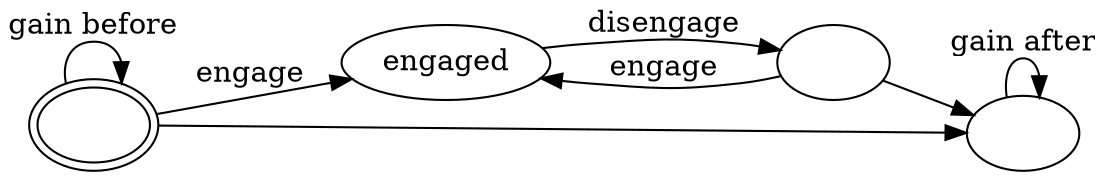digraph pgtransitions
{
	rankdir=LR
	"start" [label="",peripheries=2]
	"b" [label="engaged"]
	"c" [label=""]
	"d" [label=""]
	"start" -> "start" [label="gain before"]
	"start" -> "d"
	"start" -> "b" [label="engage"]
	"b" -> "c" [label="disengage"]
	"c" -> "b" [label="engage"]
	"c" -> "d"
	"d" -> "d" [label="gain after"]
}
